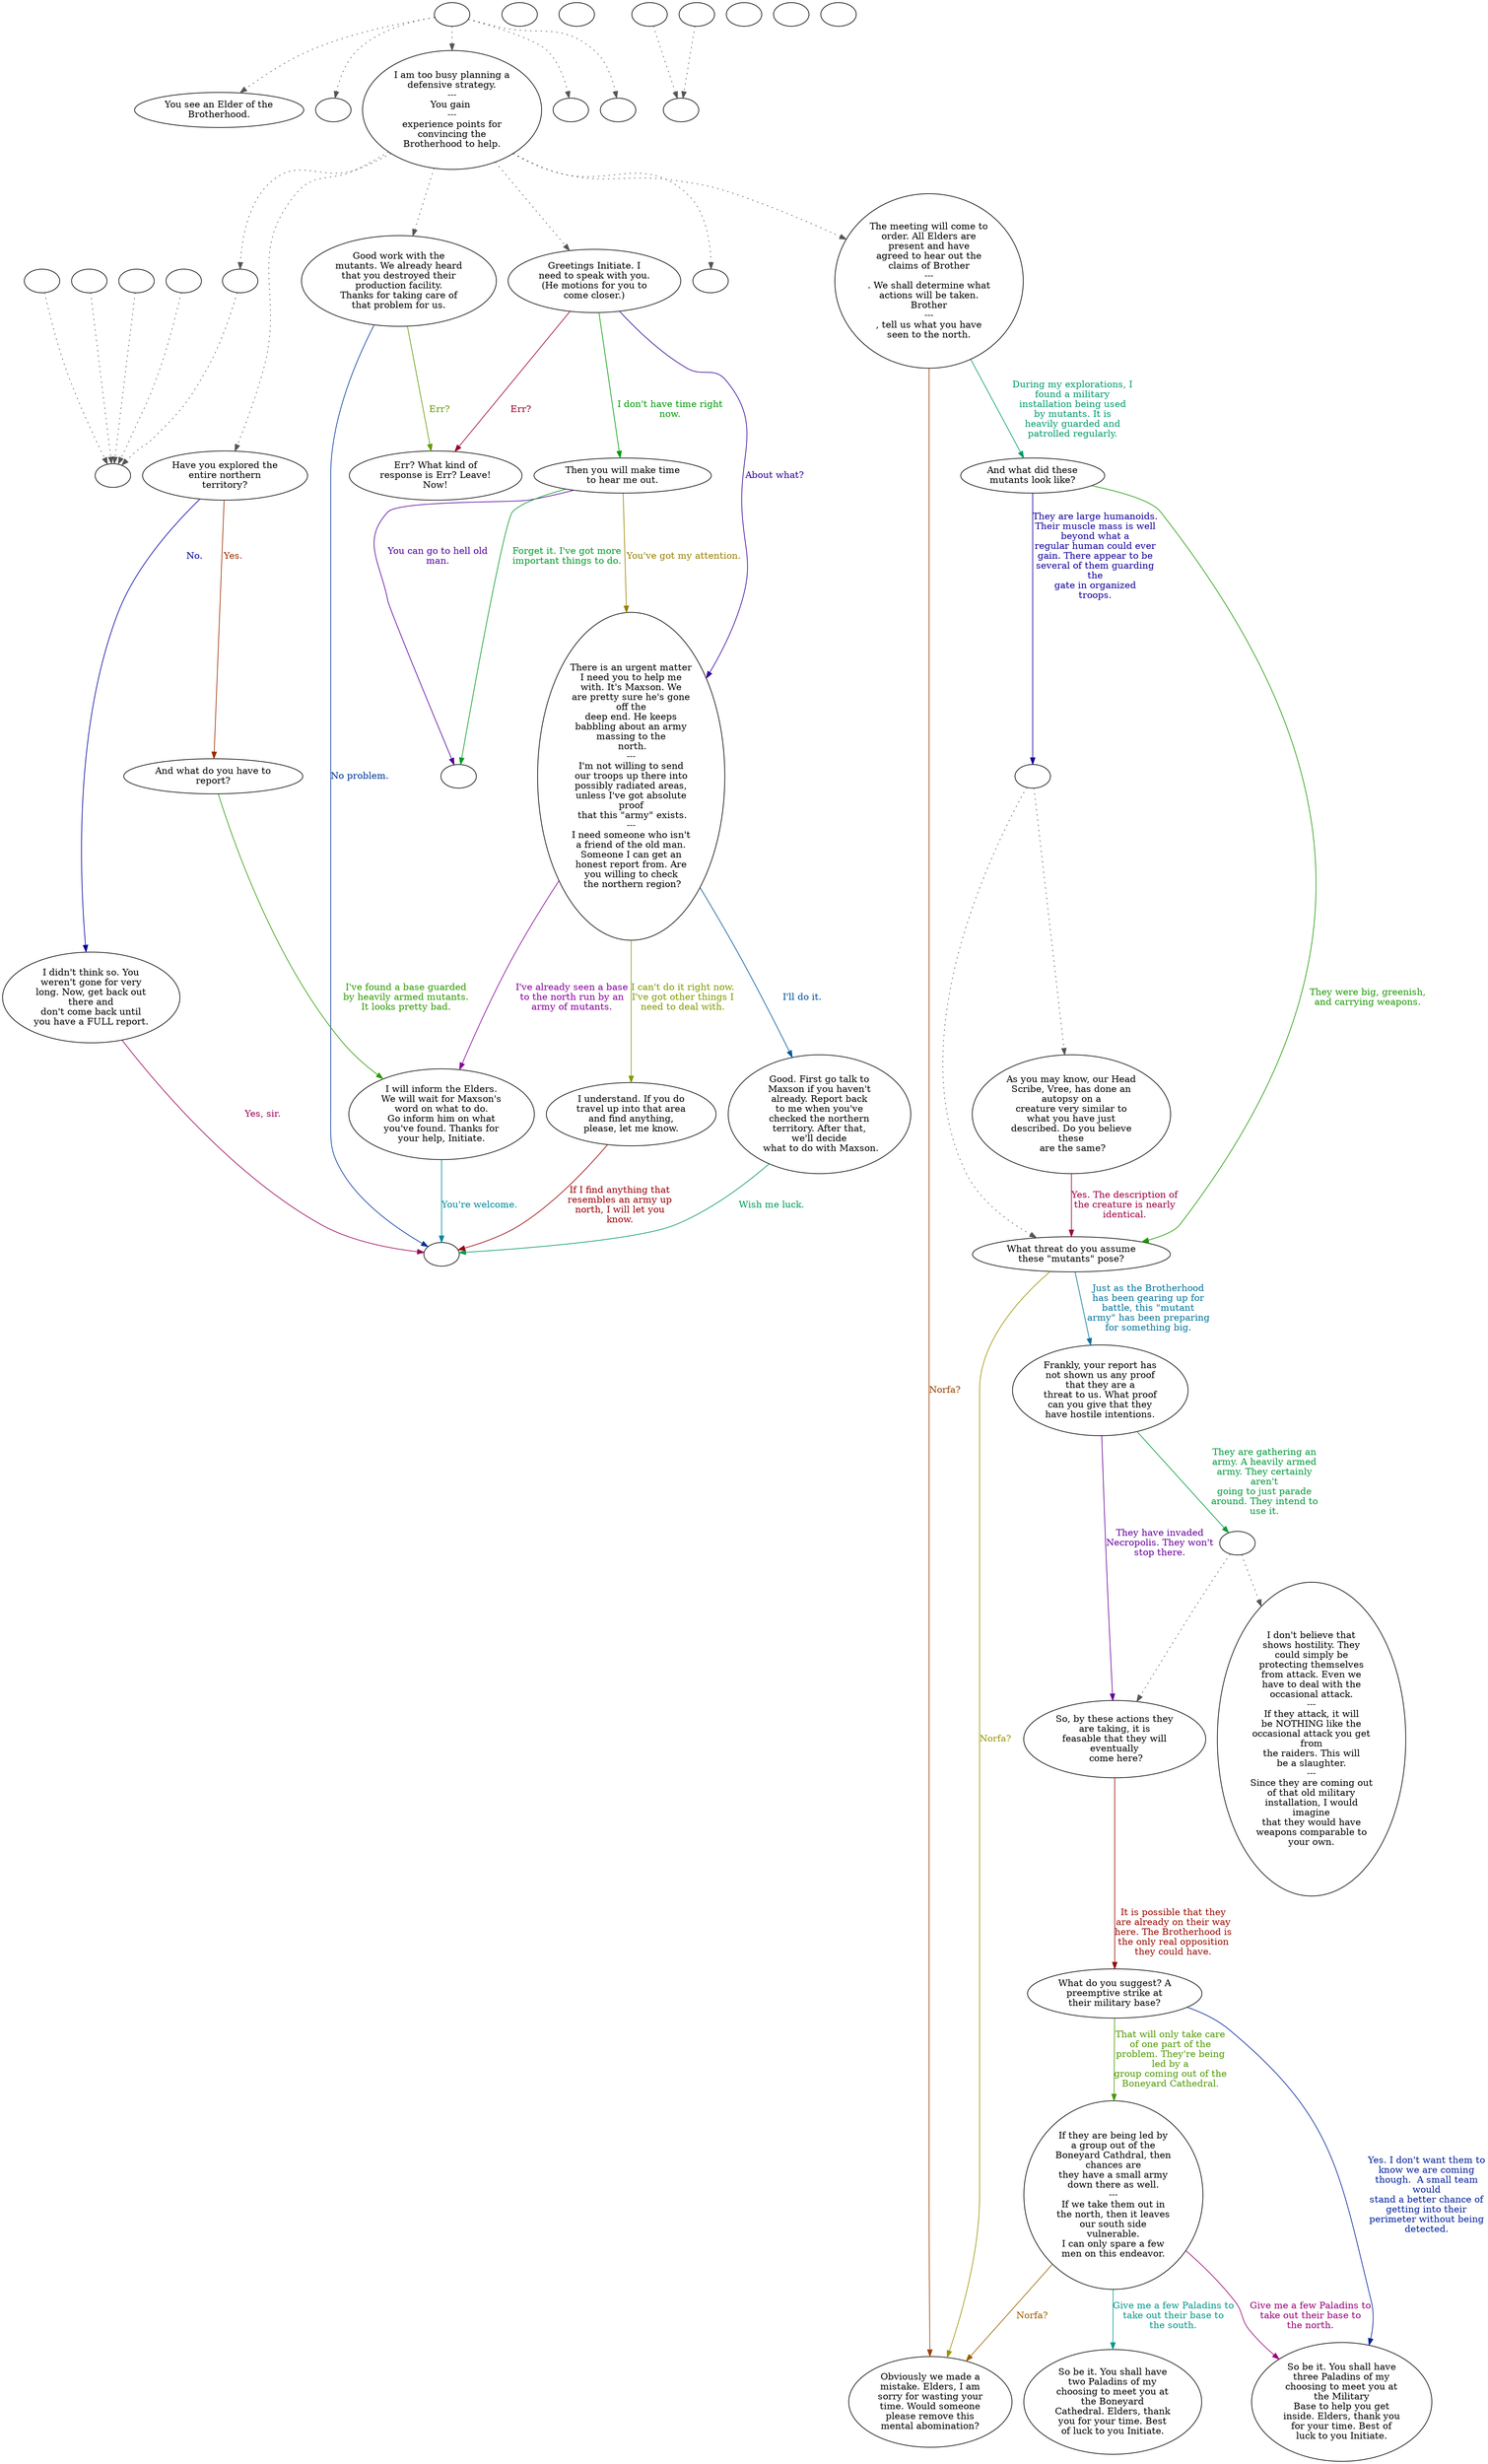 digraph HIGHELD {
  "start" [style=filled       fillcolor="#FFFFFF"       color="#000000"]
  "start" -> "look_at_p_proc" [style=dotted color="#555555"]
  "start" -> "pickup_p_proc" [style=dotted color="#555555"]
  "start" -> "talk_p_proc" [style=dotted color="#555555"]
  "start" -> "critter_p_proc" [style=dotted color="#555555"]
  "start" -> "destroy_p_proc" [style=dotted color="#555555"]
  "start" [label=""]
  "combat" [style=filled       fillcolor="#FFFFFF"       color="#000000"]
  "combat" [label=""]
  "critter_p_proc" [style=filled       fillcolor="#FFFFFF"       color="#000000"]
  "critter_p_proc" [label=""]
  "pickup_p_proc" [style=filled       fillcolor="#FFFFFF"       color="#000000"]
  "pickup_p_proc" [label=""]
  "talk_p_proc" [style=filled       fillcolor="#FFFFFF"       color="#000000"]
  "talk_p_proc" -> "get_reaction" [style=dotted color="#555555"]
  "talk_p_proc" -> "Elder10" [style=dotted color="#555555"]
  "talk_p_proc" -> "Elder12" [style=dotted color="#555555"]
  "talk_p_proc" -> "Meeting01" [style=dotted color="#555555"]
  "talk_p_proc" -> "Elder01" [style=dotted color="#555555"]
  "talk_p_proc" -> "Elder04" [style=dotted color="#555555"]
  "talk_p_proc" [label="I am too busy planning a\ndefensive strategy.\n---\nYou gain \n---\nexperience points for\nconvincing the\nBrotherhood to help."]
  "destroy_p_proc" [style=filled       fillcolor="#FFFFFF"       color="#000000"]
  "destroy_p_proc" [label=""]
  "look_at_p_proc" [style=filled       fillcolor="#FFFFFF"       color="#000000"]
  "look_at_p_proc" [label="You see an Elder of the\nBrotherhood."]
  "Meeting01" [style=filled       fillcolor="#FFFFFF"       color="#000000"]
  "Meeting01" [label="The meeting will come to\norder. All Elders are\npresent and have\nagreed to hear out the\nclaims of Brother\n---\n. We shall determine what\nactions will be taken.\nBrother\n---\n, tell us what you have\nseen to the north."]
  "Meeting01" -> "Meeting02" [label="During my explorations, I\nfound a military\ninstallation being used\nby mutants. It is\nheavily guarded and\npatrolled regularly." color="#00996C" fontcolor="#00996C"]
  "Meeting01" -> "Meeting13" [label="Norfa?" color="#994000" fontcolor="#994000"]
  "Meeting02" [style=filled       fillcolor="#FFFFFF"       color="#000000"]
  "Meeting02" [label="And what did these\nmutants look like?"]
  "Meeting02" -> "Meeting02a" [label="They are large humanoids.\nTheir muscle mass is well\nbeyond what a\nregular human could ever\ngain. There appear to be\nseveral of them guarding\nthe\ngate in organized\ntroops." color="#130099" fontcolor="#130099"]
  "Meeting02" -> "Meeting04" [label="They were big, greenish,\nand carrying weapons." color="#1A9900" fontcolor="#1A9900"]
  "Meeting02a" [style=filled       fillcolor="#FFFFFF"       color="#000000"]
  "Meeting02a" -> "Meeting03" [style=dotted color="#555555"]
  "Meeting02a" -> "Meeting04" [style=dotted color="#555555"]
  "Meeting02a" [label=""]
  "Meeting03" [style=filled       fillcolor="#FFFFFF"       color="#000000"]
  "Meeting03" [label="As you may know, our Head\nScribe, Vree, has done an\nautopsy on a\ncreature very similar to\nwhat you have just\ndescribed. Do you believe\nthese\n are the same?"]
  "Meeting03" -> "Meeting04" [label="Yes. The description of\nthe creature is nearly\nidentical." color="#990046" fontcolor="#990046"]
  "Meeting04" [style=filled       fillcolor="#FFFFFF"       color="#000000"]
  "Meeting04" [label="What threat do you assume\nthese \"mutants\" pose?"]
  "Meeting04" -> "Meeting05" [label="Just as the Brotherhood\nhas been gearing up for\nbattle, this \"mutant\narmy\" has been preparing\nfor something big." color="#007399" fontcolor="#007399"]
  "Meeting04" -> "Meeting13" [label="Norfa?" color="#999200" fontcolor="#999200"]
  "Meeting05" [style=filled       fillcolor="#FFFFFF"       color="#000000"]
  "Meeting05" [label="Frankly, your report has\nnot shown us any proof\nthat they are a\nthreat to us. What proof\ncan you give that they\nhave hostile intentions."]
  "Meeting05" -> "Meeting06" [label="They have invaded\nNecropolis. They won't\nstop there." color="#660099" fontcolor="#660099"]
  "Meeting05" -> "Meeting05a" [label="They are gathering an\narmy. A heavily armed\narmy. They certainly\naren't\ngoing to just parade\naround. They intend to\nuse it." color="#009939" fontcolor="#009939"]
  "Meeting05a" [style=filled       fillcolor="#FFFFFF"       color="#000000"]
  "Meeting05a" -> "Meeting06" [style=dotted color="#555555"]
  "Meeting05a" -> "Meeting07" [style=dotted color="#555555"]
  "Meeting05a" [label=""]
  "Meeting06" [style=filled       fillcolor="#FFFFFF"       color="#000000"]
  "Meeting06" [label="So, by these actions they\nare taking, it is\nfeasable that they will\neventually\n come here?"]
  "Meeting06" -> "Meeting08" [label="It is possible that they\nare already on their way\nhere. The Brotherhood is\nthe only real opposition\nthey could have." color="#990C00" fontcolor="#990C00"]
  "Meeting07" [style=filled       fillcolor="#FFFFFF"       color="#000000"]
  "Meeting07" [label="I don't believe that\nshows hostility. They\ncould simply be\nprotecting themselves\nfrom attack. Even we\nhave to deal with the\noccasional attack.\n---\nIf they attack, it will\nbe NOTHING like the\noccasional attack you get\nfrom\nthe raiders. This will\nbe a slaughter.\n---\nSince they are coming out\nof that old military\ninstallation, I would\nimagine\nthat they would have\nweapons comparable to\nyour own."]
  "Meeting08" [style=filled       fillcolor="#FFFFFF"       color="#000000"]
  "Meeting08" [label="What do you suggest? A\npreemptive strike at\ntheir military base?"]
  "Meeting08" -> "Meeting09" [label="Yes. I don't want them to\nknow we are coming\nthough.  A small team\nwould\nstand a better chance of\ngetting into their\nperimeter without being\ndetected." color="#002099" fontcolor="#002099"]
  "Meeting08" -> "Meeting10" [label="That will only take care\nof one part of the\nproblem. They're being\nled by a\ngroup coming out of the\nBoneyard Cathedral." color="#4D9900" fontcolor="#4D9900"]
  "Meeting09" [style=filled       fillcolor="#FFFFFF"       color="#000000"]
  "Meeting09" [label="So be it. You shall have\nthree Paladins of my\nchoosing to meet you at\nthe Military\nBase to help you get\ninside. Elders, thank you\nfor your time. Best of\nluck to you Initiate."]
  "Meeting10" [style=filled       fillcolor="#FFFFFF"       color="#000000"]
  "Meeting10" [label="If they are being led by\na group out of the\nBoneyard Cathdral, then\nchances are\nthey have a small army\ndown there as well.\n---\nIf we take them out in\nthe north, then it leaves\nour south side\nvulnerable.\nI can only spare a few\nmen on this endeavor."]
  "Meeting10" -> "Meeting09" [label="Give me a few Paladins to\ntake out their base to\nthe north." color="#99007A" fontcolor="#99007A"]
  "Meeting10" -> "Meeting11" [label="Give me a few Paladins to\ntake out their base to\nthe south." color="#00998C" fontcolor="#00998C"]
  "Meeting10" -> "Meeting13" [label="Norfa?" color="#995F00" fontcolor="#995F00"]
  "Meeting11" [style=filled       fillcolor="#FFFFFF"       color="#000000"]
  "Meeting11" [label="So be it. You shall have\ntwo Paladins of my\nchoosing to meet you at\nthe Boneyard\nCathedral. Elders, thank\nyou for your time. Best\nof luck to you Initiate."]
  "Meeting12" [style=filled       fillcolor="#FFFFFF"       color="#000000"]
  "Meeting12" [label=""]
  "Meeting13" [style=filled       fillcolor="#FFFFFF"       color="#000000"]
  "Meeting13" [label="Obviously we made a\nmistake. Elders, I am\nsorry for wasting your\ntime. Would someone\nplease remove this\nmental abomination?"]
  "Elder01" [style=filled       fillcolor="#FFFFFF"       color="#000000"]
  "Elder01" [label="Greetings Initiate. I\nneed to speak with you.\n(He motions for you to\ncome closer.)"]
  "Elder01" -> "Elder02" [label="About what?" color="#330099" fontcolor="#330099"]
  "Elder01" -> "Elder08" [label="I don't have time right\nnow." color="#009906" fontcolor="#009906"]
  "Elder01" -> "Elder11" [label="Err?" color="#990027" fontcolor="#990027"]
  "Elder02" [style=filled       fillcolor="#FFFFFF"       color="#000000"]
  "Elder02" [label="There is an urgent matter\nI need you to help me\nwith. It's Maxson. We\nare pretty sure he's gone\noff the\ndeep end. He keeps\nbabbling about an army\nmassing to the\n north.\n---\nI'm not willing to send\nour troops up there into\npossibly radiated areas,\nunless I've got absolute\nproof\n that this \"army\" exists.\n---\nI need someone who isn't\na friend of the old man.\nSomeone I can get an\nhonest report from. Are\nyou willing to check\n the northern region?"]
  "Elder02" -> "Elder03" [label="I'll do it." color="#005399" fontcolor="#005399"]
  "Elder02" -> "Elder09" [label="I can't do it right now.\nI've got other things I\nneed to deal with." color="#809900" fontcolor="#809900"]
  "Elder02" -> "Elder07" [label="I've already seen a base\nto the north run by an\narmy of mutants." color="#850099" fontcolor="#850099"]
  "Elder03" [style=filled       fillcolor="#FFFFFF"       color="#000000"]
  "Elder03" [label="Good. First go talk to\nMaxson if you haven't\nalready. Report back\nto me when you've\nchecked the northern\nterritory. After that,\nwe'll decide\n what to do with Maxson."]
  "Elder03" -> "ElderEnd" [label="Wish me luck." color="#009959" fontcolor="#009959"]
  "Elder04" [style=filled       fillcolor="#FFFFFF"       color="#000000"]
  "Elder04" [label="Have you explored the\nentire northern\nterritory?"]
  "Elder04" -> "Elder05" [label="Yes." color="#992C00" fontcolor="#992C00"]
  "Elder04" -> "Elder06" [label="No." color="#000199" fontcolor="#000199"]
  "Elder05" [style=filled       fillcolor="#FFFFFF"       color="#000000"]
  "Elder05" [label="And what do you have to\nreport?"]
  "Elder05" -> "Elder07" [label="I've found a base guarded\nby heavily armed mutants.\nIt looks pretty bad." color="#2D9900" fontcolor="#2D9900"]
  "Elder06" [style=filled       fillcolor="#FFFFFF"       color="#000000"]
  "Elder06" [label="I didn't think so. You\nweren't gone for very\nlong. Now, get back out\nthere and\ndon't come back until\nyou have a FULL report."]
  "Elder06" -> "ElderEnd" [label="Yes, sir." color="#99005A" fontcolor="#99005A"]
  "Elder07" [style=filled       fillcolor="#FFFFFF"       color="#000000"]
  "Elder07" [label="I will inform the Elders.\nWe will wait for Maxson's\nword on what to do.\nGo inform him on what\nyou've found. Thanks for\nyour help, Initiate."]
  "Elder07" -> "ElderEnd" [label="You're welcome." color="#008799" fontcolor="#008799"]
  "Elder07a" [style=filled       fillcolor="#FFFFFF"       color="#000000"]
  "Elder07a" [label=""]
  "Elder08" [style=filled       fillcolor="#FFFFFF"       color="#000000"]
  "Elder08" [label="Then you will make time\nto hear me out."]
  "Elder08" -> "Elder02" [label="You've got my attention." color="#997F00" fontcolor="#997F00"]
  "Elder08" -> "Elder07a" [label="You can go to hell old\nman." color="#520099" fontcolor="#520099"]
  "Elder08" -> "Elder07a" [label="Forget it. I've got more\nimportant things to do." color="#009925" fontcolor="#009925"]
  "Elder09" [style=filled       fillcolor="#FFFFFF"       color="#000000"]
  "Elder09" [label="I understand. If you do\ntravel up into that area\nand find anything,\nplease, let me know."]
  "Elder09" -> "ElderEnd" [label="If I find anything that\nresembles an army up\nnorth, I will let you\nknow." color="#990007" fontcolor="#990007"]
  "Elder10" [style=filled       fillcolor="#FFFFFF"       color="#000000"]
  "Elder10" [label="Good work with the\nmutants. We already heard\nthat you destroyed their\nproduction facility.\nThanks for taking care of\nthat problem for us."]
  "Elder10" -> "ElderEnd" [label="No problem." color="#003499" fontcolor="#003499"]
  "Elder10" -> "Elder11" [label="Err?" color="#609900" fontcolor="#609900"]
  "Elder11" [style=filled       fillcolor="#FFFFFF"       color="#000000"]
  "Elder11" [label="Err? What kind of\nresponse is Err? Leave!\nNow!"]
  "Elder12" [style=filled       fillcolor="#FFFFFF"       color="#000000"]
  "Elder12" [label=""]
  "ElderEnd" [style=filled       fillcolor="#FFFFFF"       color="#000000"]
  "ElderEnd" [label=""]
  "get_reaction" [style=filled       fillcolor="#FFFFFF"       color="#000000"]
  "get_reaction" -> "ReactToLevel" [style=dotted color="#555555"]
  "get_reaction" [label=""]
  "ReactToLevel" [style=filled       fillcolor="#FFFFFF"       color="#000000"]
  "ReactToLevel" [label=""]
  "LevelToReact" [style=filled       fillcolor="#FFFFFF"       color="#000000"]
  "LevelToReact" [label=""]
  "UpReact" [style=filled       fillcolor="#FFFFFF"       color="#000000"]
  "UpReact" -> "ReactToLevel" [style=dotted color="#555555"]
  "UpReact" [label=""]
  "DownReact" [style=filled       fillcolor="#FFFFFF"       color="#000000"]
  "DownReact" -> "ReactToLevel" [style=dotted color="#555555"]
  "DownReact" [label=""]
  "BottomReact" [style=filled       fillcolor="#FFFFFF"       color="#000000"]
  "BottomReact" [label=""]
  "TopReact" [style=filled       fillcolor="#FFFFFF"       color="#000000"]
  "TopReact" [label=""]
  "BigUpReact" [style=filled       fillcolor="#FFFFFF"       color="#000000"]
  "BigUpReact" -> "ReactToLevel" [style=dotted color="#555555"]
  "BigUpReact" [label=""]
  "BigDownReact" [style=filled       fillcolor="#FFFFFF"       color="#000000"]
  "BigDownReact" -> "ReactToLevel" [style=dotted color="#555555"]
  "BigDownReact" [label=""]
  "UpReactLevel" [style=filled       fillcolor="#FFFFFF"       color="#000000"]
  "UpReactLevel" -> "LevelToReact" [style=dotted color="#555555"]
  "UpReactLevel" [label=""]
  "DownReactLevel" [style=filled       fillcolor="#FFFFFF"       color="#000000"]
  "DownReactLevel" -> "LevelToReact" [style=dotted color="#555555"]
  "DownReactLevel" [label=""]
  "Goodbyes" [style=filled       fillcolor="#FFFFFF"       color="#000000"]
  "Goodbyes" [label=""]
}